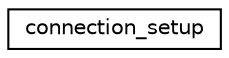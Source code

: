 digraph "Graphical Class Hierarchy"
{
  edge [fontname="Helvetica",fontsize="10",labelfontname="Helvetica",labelfontsize="10"];
  node [fontname="Helvetica",fontsize="10",shape=record];
  rankdir="LR";
  Node0 [label="connection_setup",height=0.2,width=0.4,color="black", fillcolor="white", style="filled",URL="$structconnection__setup.html"];
}
